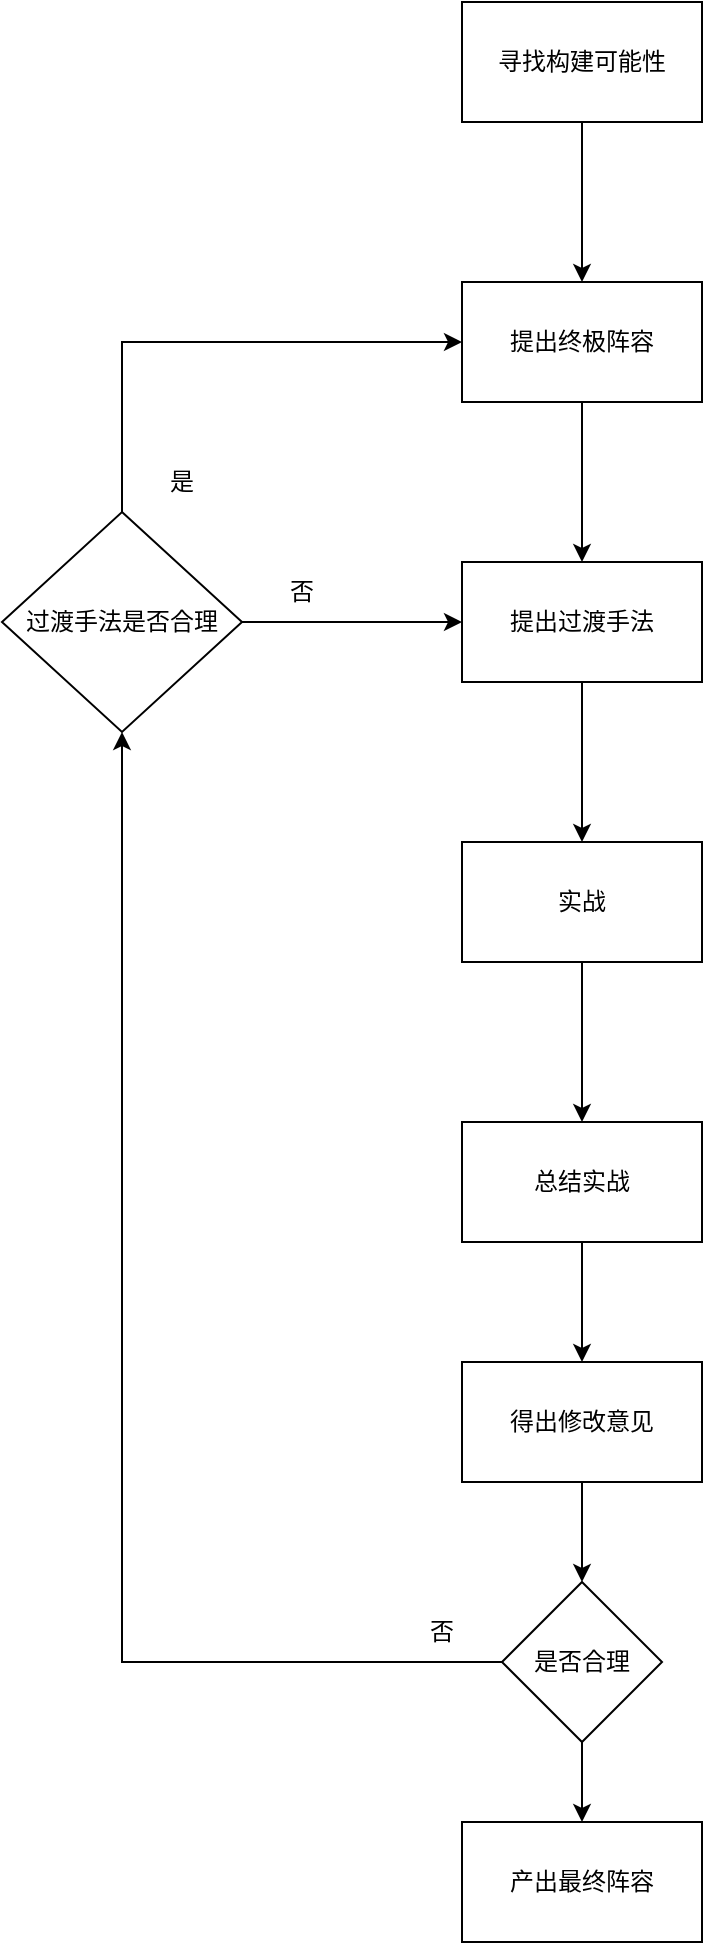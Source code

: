 <mxfile version="16.5.1" type="device" pages="3"><diagram id="7cBXw1S-oqKZcpq9s326" name="总流程"><mxGraphModel dx="782" dy="579" grid="1" gridSize="10" guides="1" tooltips="1" connect="1" arrows="1" fold="1" page="1" pageScale="1" pageWidth="827" pageHeight="1169" math="0" shadow="0"><root><mxCell id="0"/><mxCell id="1" parent="0"/><mxCell id="bJCHb55IvoqwoQydGPXD-3" value="" style="edgeStyle=orthogonalEdgeStyle;rounded=0;orthogonalLoop=1;jettySize=auto;html=1;" edge="1" parent="1" source="bJCHb55IvoqwoQydGPXD-1" target="bJCHb55IvoqwoQydGPXD-2"><mxGeometry relative="1" as="geometry"/></mxCell><UserObject label="寻找构建可能性" link="data:page/id,ixgdKkgmqJwN1R8oY1yb" id="bJCHb55IvoqwoQydGPXD-1"><mxCell style="rounded=0;whiteSpace=wrap;html=1;" vertex="1" parent="1"><mxGeometry x="340" y="270" width="120" height="60" as="geometry"/></mxCell></UserObject><mxCell id="bJCHb55IvoqwoQydGPXD-5" value="" style="edgeStyle=orthogonalEdgeStyle;rounded=0;orthogonalLoop=1;jettySize=auto;html=1;" edge="1" parent="1" source="bJCHb55IvoqwoQydGPXD-2" target="bJCHb55IvoqwoQydGPXD-4"><mxGeometry relative="1" as="geometry"/></mxCell><mxCell id="bJCHb55IvoqwoQydGPXD-2" value="提出终极阵容" style="rounded=0;whiteSpace=wrap;html=1;" vertex="1" parent="1"><mxGeometry x="340" y="410" width="120" height="60" as="geometry"/></mxCell><mxCell id="bJCHb55IvoqwoQydGPXD-7" value="" style="edgeStyle=orthogonalEdgeStyle;rounded=0;orthogonalLoop=1;jettySize=auto;html=1;" edge="1" parent="1" source="bJCHb55IvoqwoQydGPXD-4" target="bJCHb55IvoqwoQydGPXD-6"><mxGeometry relative="1" as="geometry"/></mxCell><mxCell id="bJCHb55IvoqwoQydGPXD-4" value="提出过渡手法" style="rounded=0;whiteSpace=wrap;html=1;" vertex="1" parent="1"><mxGeometry x="340" y="550" width="120" height="60" as="geometry"/></mxCell><mxCell id="bJCHb55IvoqwoQydGPXD-9" value="" style="edgeStyle=orthogonalEdgeStyle;rounded=0;orthogonalLoop=1;jettySize=auto;html=1;" edge="1" parent="1" source="bJCHb55IvoqwoQydGPXD-6" target="bJCHb55IvoqwoQydGPXD-8"><mxGeometry relative="1" as="geometry"/></mxCell><mxCell id="bJCHb55IvoqwoQydGPXD-6" value="实战" style="rounded=0;whiteSpace=wrap;html=1;" vertex="1" parent="1"><mxGeometry x="340" y="690" width="120" height="60" as="geometry"/></mxCell><mxCell id="bJCHb55IvoqwoQydGPXD-11" value="" style="edgeStyle=orthogonalEdgeStyle;rounded=0;orthogonalLoop=1;jettySize=auto;html=1;" edge="1" parent="1" source="bJCHb55IvoqwoQydGPXD-8" target="bJCHb55IvoqwoQydGPXD-10"><mxGeometry relative="1" as="geometry"/></mxCell><mxCell id="bJCHb55IvoqwoQydGPXD-8" value="总结实战" style="rounded=0;whiteSpace=wrap;html=1;" vertex="1" parent="1"><mxGeometry x="340" y="830" width="120" height="60" as="geometry"/></mxCell><mxCell id="bJCHb55IvoqwoQydGPXD-14" value="" style="edgeStyle=orthogonalEdgeStyle;rounded=0;orthogonalLoop=1;jettySize=auto;html=1;" edge="1" parent="1" source="bJCHb55IvoqwoQydGPXD-10" target="bJCHb55IvoqwoQydGPXD-13"><mxGeometry relative="1" as="geometry"/></mxCell><mxCell id="bJCHb55IvoqwoQydGPXD-10" value="得出修改意见" style="rounded=0;whiteSpace=wrap;html=1;" vertex="1" parent="1"><mxGeometry x="340" y="950" width="120" height="60" as="geometry"/></mxCell><mxCell id="bJCHb55IvoqwoQydGPXD-18" value="" style="edgeStyle=orthogonalEdgeStyle;rounded=0;orthogonalLoop=1;jettySize=auto;html=1;" edge="1" parent="1" source="bJCHb55IvoqwoQydGPXD-13" target="bJCHb55IvoqwoQydGPXD-17"><mxGeometry relative="1" as="geometry"/></mxCell><mxCell id="bJCHb55IvoqwoQydGPXD-20" style="edgeStyle=orthogonalEdgeStyle;rounded=0;orthogonalLoop=1;jettySize=auto;html=1;entryX=0.5;entryY=1;entryDx=0;entryDy=0;" edge="1" parent="1" source="bJCHb55IvoqwoQydGPXD-13" target="bJCHb55IvoqwoQydGPXD-21"><mxGeometry relative="1" as="geometry"><mxPoint x="180" y="610" as="targetPoint"/></mxGeometry></mxCell><mxCell id="bJCHb55IvoqwoQydGPXD-13" value="是否合理" style="rhombus;whiteSpace=wrap;html=1;" vertex="1" parent="1"><mxGeometry x="360" y="1060" width="80" height="80" as="geometry"/></mxCell><mxCell id="bJCHb55IvoqwoQydGPXD-16" value="否" style="text;html=1;strokeColor=none;fillColor=none;align=center;verticalAlign=middle;whiteSpace=wrap;rounded=0;" vertex="1" parent="1"><mxGeometry x="300" y="1070" width="60" height="30" as="geometry"/></mxCell><mxCell id="bJCHb55IvoqwoQydGPXD-17" value="产出最终阵容" style="rounded=0;whiteSpace=wrap;html=1;" vertex="1" parent="1"><mxGeometry x="340" y="1180" width="120" height="60" as="geometry"/></mxCell><mxCell id="bJCHb55IvoqwoQydGPXD-22" value="" style="edgeStyle=orthogonalEdgeStyle;rounded=0;orthogonalLoop=1;jettySize=auto;html=1;" edge="1" parent="1" source="bJCHb55IvoqwoQydGPXD-21" target="bJCHb55IvoqwoQydGPXD-4"><mxGeometry relative="1" as="geometry"/></mxCell><mxCell id="bJCHb55IvoqwoQydGPXD-23" style="edgeStyle=orthogonalEdgeStyle;rounded=0;orthogonalLoop=1;jettySize=auto;html=1;entryX=0;entryY=0.5;entryDx=0;entryDy=0;exitX=0.5;exitY=0;exitDx=0;exitDy=0;" edge="1" parent="1" source="bJCHb55IvoqwoQydGPXD-21" target="bJCHb55IvoqwoQydGPXD-2"><mxGeometry relative="1" as="geometry"/></mxCell><mxCell id="bJCHb55IvoqwoQydGPXD-21" value="&lt;span&gt;过渡手法是否合理&lt;/span&gt;" style="rhombus;whiteSpace=wrap;html=1;" vertex="1" parent="1"><mxGeometry x="110" y="525" width="120" height="110" as="geometry"/></mxCell><mxCell id="bJCHb55IvoqwoQydGPXD-24" value="否" style="text;html=1;strokeColor=none;fillColor=none;align=center;verticalAlign=middle;whiteSpace=wrap;rounded=0;" vertex="1" parent="1"><mxGeometry x="230" y="550" width="60" height="30" as="geometry"/></mxCell><mxCell id="bJCHb55IvoqwoQydGPXD-25" value="是" style="text;html=1;strokeColor=none;fillColor=none;align=center;verticalAlign=middle;whiteSpace=wrap;rounded=0;" vertex="1" parent="1"><mxGeometry x="170" y="495" width="60" height="30" as="geometry"/></mxCell></root></mxGraphModel></diagram><diagram id="ixgdKkgmqJwN1R8oY1yb" name="寻找构建可能性"><mxGraphModel dx="782" dy="579" grid="1" gridSize="10" guides="1" tooltips="1" connect="1" arrows="1" fold="1" page="1" pageScale="1" pageWidth="827" pageHeight="1169" math="0" shadow="0"><root><mxCell id="hxKrYTAxNe2tBqPd_ahc-0"/><mxCell id="hxKrYTAxNe2tBqPd_ahc-1" parent="hxKrYTAxNe2tBqPd_ahc-0"/><mxCell id="hxKrYTAxNe2tBqPd_ahc-5" value="" style="edgeStyle=orthogonalEdgeStyle;rounded=0;orthogonalLoop=1;jettySize=auto;html=1;" edge="1" parent="hxKrYTAxNe2tBqPd_ahc-1" source="hxKrYTAxNe2tBqPd_ahc-2" target="hxKrYTAxNe2tBqPd_ahc-4"><mxGeometry relative="1" as="geometry"/></mxCell><mxCell id="hxKrYTAxNe2tBqPd_ahc-2" value="&lt;span&gt;寻找构建可能性&lt;/span&gt;" style="rounded=0;whiteSpace=wrap;html=1;" vertex="1" parent="hxKrYTAxNe2tBqPd_ahc-1"><mxGeometry x="320" y="90" width="120" height="60" as="geometry"/></mxCell><mxCell id="hxKrYTAxNe2tBqPd_ahc-7" value="" style="edgeStyle=orthogonalEdgeStyle;rounded=0;orthogonalLoop=1;jettySize=auto;html=1;" edge="1" parent="hxKrYTAxNe2tBqPd_ahc-1" source="hxKrYTAxNe2tBqPd_ahc-4" target="hxKrYTAxNe2tBqPd_ahc-6"><mxGeometry relative="1" as="geometry"/></mxCell><mxCell id="hxKrYTAxNe2tBqPd_ahc-4" value="寻找高数值" style="rounded=0;whiteSpace=wrap;html=1;" vertex="1" parent="hxKrYTAxNe2tBqPd_ahc-1"><mxGeometry x="320" y="190" width="120" height="60" as="geometry"/></mxCell><mxCell id="hxKrYTAxNe2tBqPd_ahc-9" value="" style="edgeStyle=orthogonalEdgeStyle;rounded=0;orthogonalLoop=1;jettySize=auto;html=1;" edge="1" parent="hxKrYTAxNe2tBqPd_ahc-1" source="hxKrYTAxNe2tBqPd_ahc-6" target="hxKrYTAxNe2tBqPd_ahc-8"><mxGeometry relative="1" as="geometry"/></mxCell><mxCell id="hxKrYTAxNe2tBqPd_ahc-6" value="棋子建模" style="rounded=0;whiteSpace=wrap;html=1;" vertex="1" parent="hxKrYTAxNe2tBqPd_ahc-1"><mxGeometry x="320" y="290" width="120" height="60" as="geometry"/></mxCell><mxCell id="hxKrYTAxNe2tBqPd_ahc-11" value="" style="edgeStyle=orthogonalEdgeStyle;rounded=0;orthogonalLoop=1;jettySize=auto;html=1;" edge="1" parent="hxKrYTAxNe2tBqPd_ahc-1" source="hxKrYTAxNe2tBqPd_ahc-8" target="hxKrYTAxNe2tBqPd_ahc-10"><mxGeometry relative="1" as="geometry"/></mxCell><mxCell id="hxKrYTAxNe2tBqPd_ahc-8" value="计算阵容综合评分" style="rounded=0;whiteSpace=wrap;html=1;" vertex="1" parent="hxKrYTAxNe2tBqPd_ahc-1"><mxGeometry x="320" y="390" width="120" height="60" as="geometry"/></mxCell><mxCell id="hxKrYTAxNe2tBqPd_ahc-13" value="" style="edgeStyle=orthogonalEdgeStyle;rounded=0;orthogonalLoop=1;jettySize=auto;html=1;" edge="1" parent="hxKrYTAxNe2tBqPd_ahc-1" source="hxKrYTAxNe2tBqPd_ahc-10" target="hxKrYTAxNe2tBqPd_ahc-12"><mxGeometry relative="1" as="geometry"/></mxCell><mxCell id="hxKrYTAxNe2tBqPd_ahc-10" value="选取最高评分阵容" style="rounded=0;whiteSpace=wrap;html=1;" vertex="1" parent="hxKrYTAxNe2tBqPd_ahc-1"><mxGeometry x="320" y="530" width="120" height="60" as="geometry"/></mxCell><mxCell id="I2str8QWrYcsSRSItIN0-1" value="" style="edgeStyle=orthogonalEdgeStyle;rounded=0;orthogonalLoop=1;jettySize=auto;html=1;" edge="1" parent="hxKrYTAxNe2tBqPd_ahc-1" source="hxKrYTAxNe2tBqPd_ahc-12" target="I2str8QWrYcsSRSItIN0-0"><mxGeometry relative="1" as="geometry"/></mxCell><UserObject label="测试阵容" link="data:page/id,7cBXw1S-oqKZcpq9s326" id="hxKrYTAxNe2tBqPd_ahc-12"><mxCell style="rounded=0;whiteSpace=wrap;html=1;" vertex="1" parent="hxKrYTAxNe2tBqPd_ahc-1"><mxGeometry x="320" y="670" width="120" height="60" as="geometry"/></mxCell></UserObject><mxCell id="I2str8QWrYcsSRSItIN0-2" style="edgeStyle=orthogonalEdgeStyle;rounded=0;orthogonalLoop=1;jettySize=auto;html=1;" edge="1" parent="hxKrYTAxNe2tBqPd_ahc-1" source="I2str8QWrYcsSRSItIN0-0" target="I2str8QWrYcsSRSItIN0-3"><mxGeometry relative="1" as="geometry"><mxPoint x="160" y="546" as="targetPoint"/></mxGeometry></mxCell><mxCell id="I2str8QWrYcsSRSItIN0-0" value="验证结果" style="rounded=0;whiteSpace=wrap;html=1;" vertex="1" parent="hxKrYTAxNe2tBqPd_ahc-1"><mxGeometry x="320" y="810" width="120" height="60" as="geometry"/></mxCell><mxCell id="I2str8QWrYcsSRSItIN0-4" style="edgeStyle=orthogonalEdgeStyle;rounded=0;orthogonalLoop=1;jettySize=auto;html=1;entryX=0;entryY=0.5;entryDx=0;entryDy=0;exitX=0.5;exitY=0;exitDx=0;exitDy=0;" edge="1" parent="hxKrYTAxNe2tBqPd_ahc-1" source="I2str8QWrYcsSRSItIN0-3" target="hxKrYTAxNe2tBqPd_ahc-6"><mxGeometry relative="1" as="geometry"/></mxCell><mxCell id="I2str8QWrYcsSRSItIN0-3" value="优化模型" style="rounded=0;whiteSpace=wrap;html=1;" vertex="1" parent="hxKrYTAxNe2tBqPd_ahc-1"><mxGeometry x="100" y="516" width="120" height="60" as="geometry"/></mxCell></root></mxGraphModel></diagram><diagram id="AKTBoKvOIrCrLSsNJIWM" name="建模"><mxGraphModel dx="782" dy="579" grid="1" gridSize="10" guides="1" tooltips="1" connect="1" arrows="1" fold="1" page="1" pageScale="1" pageWidth="827" pageHeight="1169" math="0" shadow="0"><root><mxCell id="1vDYwvGoIcNBeI4B9A__-0"/><mxCell id="1vDYwvGoIcNBeI4B9A__-1" parent="1vDYwvGoIcNBeI4B9A__-0"/><mxCell id="1vDYwvGoIcNBeI4B9A__-5" style="edgeStyle=orthogonalEdgeStyle;rounded=0;orthogonalLoop=1;jettySize=auto;html=1;entryX=0.5;entryY=0;entryDx=0;entryDy=0;exitX=0.5;exitY=1;exitDx=0;exitDy=0;" edge="1" parent="1vDYwvGoIcNBeI4B9A__-1" source="1vDYwvGoIcNBeI4B9A__-2" target="1vDYwvGoIcNBeI4B9A__-3"><mxGeometry relative="1" as="geometry"/></mxCell><mxCell id="1vDYwvGoIcNBeI4B9A__-6" style="edgeStyle=orthogonalEdgeStyle;rounded=0;orthogonalLoop=1;jettySize=auto;html=1;exitX=0.5;exitY=1;exitDx=0;exitDy=0;" edge="1" parent="1vDYwvGoIcNBeI4B9A__-1" source="1vDYwvGoIcNBeI4B9A__-2" target="1vDYwvGoIcNBeI4B9A__-7"><mxGeometry relative="1" as="geometry"><mxPoint x="450" y="260" as="targetPoint"/></mxGeometry></mxCell><mxCell id="1vDYwvGoIcNBeI4B9A__-9" style="edgeStyle=orthogonalEdgeStyle;rounded=0;orthogonalLoop=1;jettySize=auto;html=1;entryX=0.5;entryY=0;entryDx=0;entryDy=0;exitX=0.5;exitY=1;exitDx=0;exitDy=0;" edge="1" parent="1vDYwvGoIcNBeI4B9A__-1" source="1vDYwvGoIcNBeI4B9A__-2" target="1vDYwvGoIcNBeI4B9A__-8"><mxGeometry relative="1" as="geometry"/></mxCell><mxCell id="1vDYwvGoIcNBeI4B9A__-2" value="队伍综合评分" style="rounded=0;whiteSpace=wrap;html=1;" vertex="1" parent="1vDYwvGoIcNBeI4B9A__-1"><mxGeometry x="400" y="110" width="120" height="60" as="geometry"/></mxCell><mxCell id="1vDYwvGoIcNBeI4B9A__-12" value="" style="edgeStyle=orthogonalEdgeStyle;rounded=0;orthogonalLoop=1;jettySize=auto;html=1;" edge="1" parent="1vDYwvGoIcNBeI4B9A__-1" source="1vDYwvGoIcNBeI4B9A__-3" target="1vDYwvGoIcNBeI4B9A__-10"><mxGeometry relative="1" as="geometry"/></mxCell><mxCell id="1vDYwvGoIcNBeI4B9A__-3" value="队伍进攻能力评分&lt;br&gt;40%" style="rounded=0;whiteSpace=wrap;html=1;" vertex="1" parent="1vDYwvGoIcNBeI4B9A__-1"><mxGeometry x="240" y="260" width="120" height="60" as="geometry"/></mxCell><mxCell id="1vDYwvGoIcNBeI4B9A__-13" value="" style="edgeStyle=orthogonalEdgeStyle;rounded=0;orthogonalLoop=1;jettySize=auto;html=1;" edge="1" parent="1vDYwvGoIcNBeI4B9A__-1" source="1vDYwvGoIcNBeI4B9A__-7" target="1vDYwvGoIcNBeI4B9A__-11"><mxGeometry relative="1" as="geometry"/></mxCell><mxCell id="1vDYwvGoIcNBeI4B9A__-7" value="队伍防御能力评分&lt;br&gt;40%" style="rounded=0;whiteSpace=wrap;html=1;" vertex="1" parent="1vDYwvGoIcNBeI4B9A__-1"><mxGeometry x="400" y="260" width="120" height="60" as="geometry"/></mxCell><mxCell id="1vDYwvGoIcNBeI4B9A__-15" value="" style="edgeStyle=orthogonalEdgeStyle;rounded=0;orthogonalLoop=1;jettySize=auto;html=1;" edge="1" parent="1vDYwvGoIcNBeI4B9A__-1" source="1vDYwvGoIcNBeI4B9A__-8" target="1vDYwvGoIcNBeI4B9A__-14"><mxGeometry relative="1" as="geometry"/></mxCell><mxCell id="1vDYwvGoIcNBeI4B9A__-8" value="队伍控制能力评分&lt;br&gt;20%" style="rounded=0;whiteSpace=wrap;html=1;" vertex="1" parent="1vDYwvGoIcNBeI4B9A__-1"><mxGeometry x="560" y="260" width="120" height="60" as="geometry"/></mxCell><mxCell id="1vDYwvGoIcNBeI4B9A__-10" value="核心棋子的输出能力" style="rounded=0;whiteSpace=wrap;html=1;" vertex="1" parent="1vDYwvGoIcNBeI4B9A__-1"><mxGeometry x="240" y="370" width="120" height="60" as="geometry"/></mxCell><mxCell id="1vDYwvGoIcNBeI4B9A__-11" value="核心棋子的防御能力" style="rounded=0;whiteSpace=wrap;html=1;" vertex="1" parent="1vDYwvGoIcNBeI4B9A__-1"><mxGeometry x="400" y="370" width="120" height="60" as="geometry"/></mxCell><mxCell id="1vDYwvGoIcNBeI4B9A__-14" value="全部棋子综合控制能力" style="rounded=0;whiteSpace=wrap;html=1;" vertex="1" parent="1vDYwvGoIcNBeI4B9A__-1"><mxGeometry x="560" y="370" width="120" height="60" as="geometry"/></mxCell></root></mxGraphModel></diagram></mxfile>